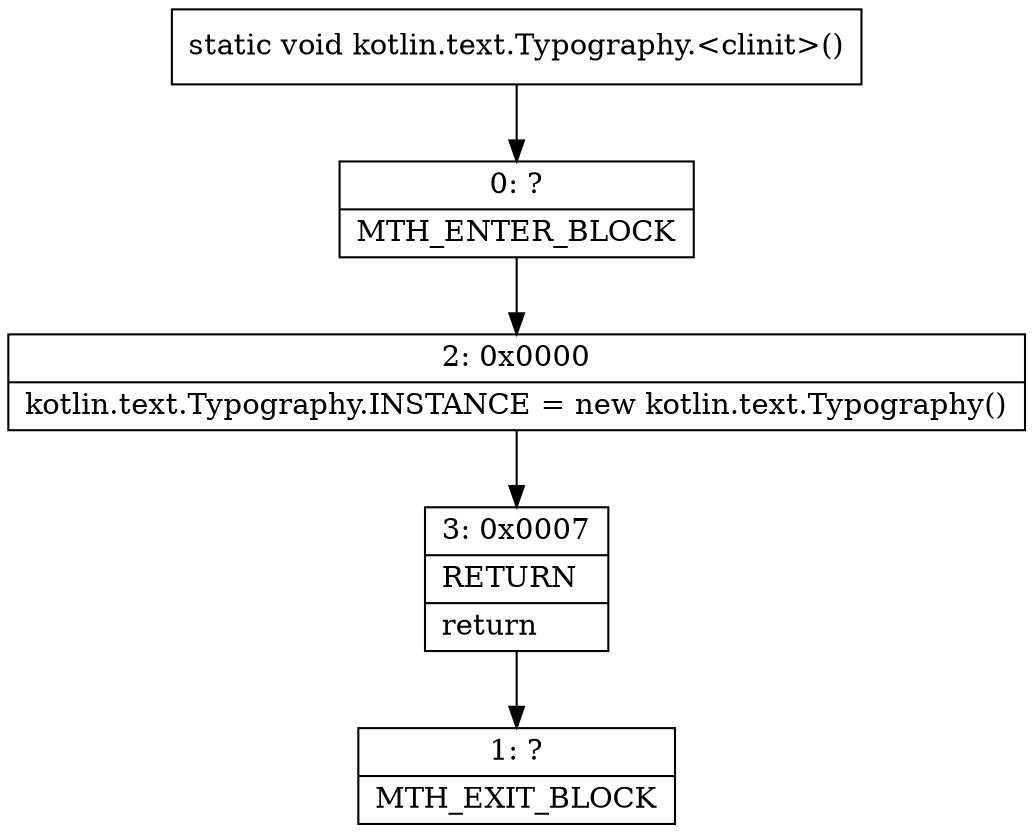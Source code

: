 digraph "CFG forkotlin.text.Typography.\<clinit\>()V" {
Node_0 [shape=record,label="{0\:\ ?|MTH_ENTER_BLOCK\l}"];
Node_2 [shape=record,label="{2\:\ 0x0000|kotlin.text.Typography.INSTANCE = new kotlin.text.Typography()\l}"];
Node_3 [shape=record,label="{3\:\ 0x0007|RETURN\l|return\l}"];
Node_1 [shape=record,label="{1\:\ ?|MTH_EXIT_BLOCK\l}"];
MethodNode[shape=record,label="{static void kotlin.text.Typography.\<clinit\>() }"];
MethodNode -> Node_0;Node_0 -> Node_2;
Node_2 -> Node_3;
Node_3 -> Node_1;
}

